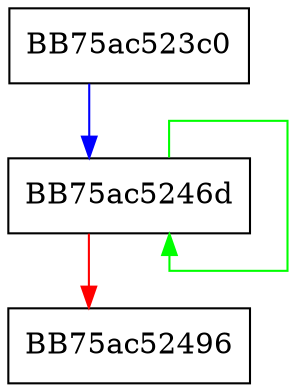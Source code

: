 digraph Normalize {
  node [shape="box"];
  graph [splines=ortho];
  BB75ac523c0 -> BB75ac5246d [color="blue"];
  BB75ac5246d -> BB75ac5246d [color="green"];
  BB75ac5246d -> BB75ac52496 [color="red"];
}
